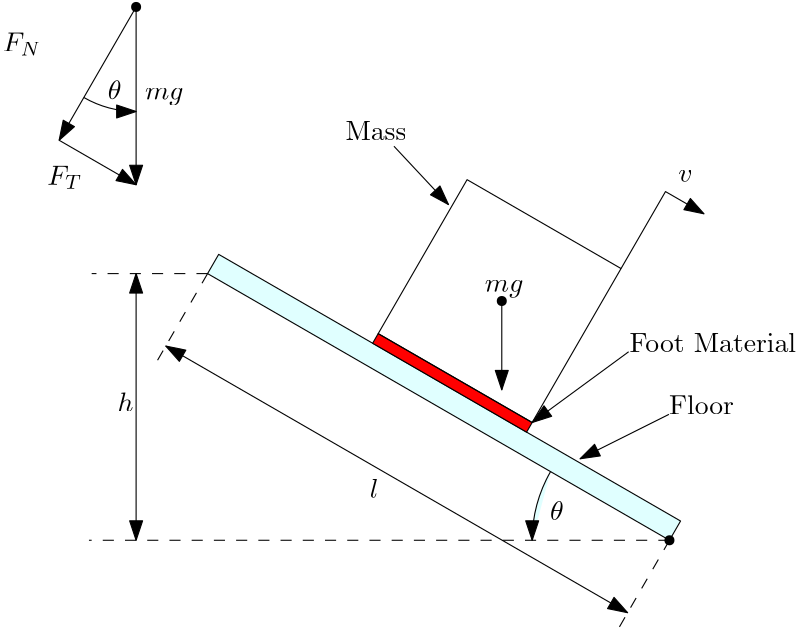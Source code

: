<?xml version="1.0"?>
<!DOCTYPE ipe SYSTEM "ipe.dtd">
<ipe version="70218" creator="Ipe 7.2.24">
<info created="D:20231206165035" modified="D:20231221203940"/>
<ipestyle name="basic">
<symbol name="arrow/arc(spx)">
<path stroke="sym-stroke" fill="sym-stroke" pen="sym-pen">
0 0 m
-1 0.333 l
-1 -0.333 l
h
</path>
</symbol>
<symbol name="arrow/farc(spx)">
<path stroke="sym-stroke" fill="white" pen="sym-pen">
0 0 m
-1 0.333 l
-1 -0.333 l
h
</path>
</symbol>
<symbol name="arrow/ptarc(spx)">
<path stroke="sym-stroke" fill="sym-stroke" pen="sym-pen">
0 0 m
-1 0.333 l
-0.8 0 l
-1 -0.333 l
h
</path>
</symbol>
<symbol name="arrow/fptarc(spx)">
<path stroke="sym-stroke" fill="white" pen="sym-pen">
0 0 m
-1 0.333 l
-0.8 0 l
-1 -0.333 l
h
</path>
</symbol>
<symbol name="mark/circle(sx)" transformations="translations">
<path fill="sym-stroke">
0.6 0 0 0.6 0 0 e
0.4 0 0 0.4 0 0 e
</path>
</symbol>
<symbol name="mark/disk(sx)" transformations="translations">
<path fill="sym-stroke">
0.6 0 0 0.6 0 0 e
</path>
</symbol>
<symbol name="mark/fdisk(sfx)" transformations="translations">
<group>
<path fill="sym-fill">
0.5 0 0 0.5 0 0 e
</path>
<path fill="sym-stroke" fillrule="eofill">
0.6 0 0 0.6 0 0 e
0.4 0 0 0.4 0 0 e
</path>
</group>
</symbol>
<symbol name="mark/box(sx)" transformations="translations">
<path fill="sym-stroke" fillrule="eofill">
-0.6 -0.6 m
0.6 -0.6 l
0.6 0.6 l
-0.6 0.6 l
h
-0.4 -0.4 m
0.4 -0.4 l
0.4 0.4 l
-0.4 0.4 l
h
</path>
</symbol>
<symbol name="mark/square(sx)" transformations="translations">
<path fill="sym-stroke">
-0.6 -0.6 m
0.6 -0.6 l
0.6 0.6 l
-0.6 0.6 l
h
</path>
</symbol>
<symbol name="mark/fsquare(sfx)" transformations="translations">
<group>
<path fill="sym-fill">
-0.5 -0.5 m
0.5 -0.5 l
0.5 0.5 l
-0.5 0.5 l
h
</path>
<path fill="sym-stroke" fillrule="eofill">
-0.6 -0.6 m
0.6 -0.6 l
0.6 0.6 l
-0.6 0.6 l
h
-0.4 -0.4 m
0.4 -0.4 l
0.4 0.4 l
-0.4 0.4 l
h
</path>
</group>
</symbol>
<symbol name="mark/cross(sx)" transformations="translations">
<group>
<path fill="sym-stroke">
-0.43 -0.57 m
0.57 0.43 l
0.43 0.57 l
-0.57 -0.43 l
h
</path>
<path fill="sym-stroke">
-0.43 0.57 m
0.57 -0.43 l
0.43 -0.57 l
-0.57 0.43 l
h
</path>
</group>
</symbol>
<symbol name="arrow/fnormal(spx)">
<path stroke="sym-stroke" fill="white" pen="sym-pen">
0 0 m
-1 0.333 l
-1 -0.333 l
h
</path>
</symbol>
<symbol name="arrow/pointed(spx)">
<path stroke="sym-stroke" fill="sym-stroke" pen="sym-pen">
0 0 m
-1 0.333 l
-0.8 0 l
-1 -0.333 l
h
</path>
</symbol>
<symbol name="arrow/fpointed(spx)">
<path stroke="sym-stroke" fill="white" pen="sym-pen">
0 0 m
-1 0.333 l
-0.8 0 l
-1 -0.333 l
h
</path>
</symbol>
<symbol name="arrow/linear(spx)">
<path stroke="sym-stroke" pen="sym-pen">
-1 0.333 m
0 0 l
-1 -0.333 l
</path>
</symbol>
<symbol name="arrow/fdouble(spx)">
<path stroke="sym-stroke" fill="white" pen="sym-pen">
0 0 m
-1 0.333 l
-1 -0.333 l
h
-1 0 m
-2 0.333 l
-2 -0.333 l
h
</path>
</symbol>
<symbol name="arrow/double(spx)">
<path stroke="sym-stroke" fill="sym-stroke" pen="sym-pen">
0 0 m
-1 0.333 l
-1 -0.333 l
h
-1 0 m
-2 0.333 l
-2 -0.333 l
h
</path>
</symbol>
<symbol name="arrow/mid-normal(spx)">
<path stroke="sym-stroke" fill="sym-stroke" pen="sym-pen">
0.5 0 m
-0.5 0.333 l
-0.5 -0.333 l
h
</path>
</symbol>
<symbol name="arrow/mid-fnormal(spx)">
<path stroke="sym-stroke" fill="white" pen="sym-pen">
0.5 0 m
-0.5 0.333 l
-0.5 -0.333 l
h
</path>
</symbol>
<symbol name="arrow/mid-pointed(spx)">
<path stroke="sym-stroke" fill="sym-stroke" pen="sym-pen">
0.5 0 m
-0.5 0.333 l
-0.3 0 l
-0.5 -0.333 l
h
</path>
</symbol>
<symbol name="arrow/mid-fpointed(spx)">
<path stroke="sym-stroke" fill="white" pen="sym-pen">
0.5 0 m
-0.5 0.333 l
-0.3 0 l
-0.5 -0.333 l
h
</path>
</symbol>
<symbol name="arrow/mid-double(spx)">
<path stroke="sym-stroke" fill="sym-stroke" pen="sym-pen">
1 0 m
0 0.333 l
0 -0.333 l
h
0 0 m
-1 0.333 l
-1 -0.333 l
h
</path>
</symbol>
<symbol name="arrow/mid-fdouble(spx)">
<path stroke="sym-stroke" fill="white" pen="sym-pen">
1 0 m
0 0.333 l
0 -0.333 l
h
0 0 m
-1 0.333 l
-1 -0.333 l
h
</path>
</symbol>
<anglesize name="22.5 deg" value="22.5"/>
<anglesize name="30 deg" value="30"/>
<anglesize name="45 deg" value="45"/>
<anglesize name="60 deg" value="60"/>
<anglesize name="90 deg" value="90"/>
<arrowsize name="large" value="10"/>
<arrowsize name="small" value="5"/>
<arrowsize name="tiny" value="3"/>
<color name="blue" value="0 0 1"/>
<color name="brown" value="0.647 0.165 0.165"/>
<color name="darkblue" value="0 0 0.545"/>
<color name="darkcyan" value="0 0.545 0.545"/>
<color name="darkgray" value="0.663"/>
<color name="darkgreen" value="0 0.392 0"/>
<color name="darkmagenta" value="0.545 0 0.545"/>
<color name="darkorange" value="1 0.549 0"/>
<color name="darkred" value="0.545 0 0"/>
<color name="gold" value="1 0.843 0"/>
<color name="gray" value="0.745"/>
<color name="green" value="0 1 0"/>
<color name="lightblue" value="0.678 0.847 0.902"/>
<color name="lightcyan" value="0.878 1 1"/>
<color name="lightgray" value="0.827"/>
<color name="lightgreen" value="0.565 0.933 0.565"/>
<color name="lightyellow" value="1 1 0.878"/>
<color name="navy" value="0 0 0.502"/>
<color name="orange" value="1 0.647 0"/>
<color name="pink" value="1 0.753 0.796"/>
<color name="purple" value="0.627 0.125 0.941"/>
<color name="red" value="1 0 0"/>
<color name="seagreen" value="0.18 0.545 0.341"/>
<color name="turquoise" value="0.251 0.878 0.816"/>
<color name="violet" value="0.933 0.51 0.933"/>
<color name="yellow" value="1 1 0"/>
<dashstyle name="dash dot dotted" value="[4 2 1 2 1 2] 0"/>
<dashstyle name="dash dotted" value="[4 2 1 2] 0"/>
<dashstyle name="dashed" value="[4] 0"/>
<dashstyle name="dotted" value="[1 3] 0"/>
<gridsize name="10 pts (~3.5 mm)" value="10"/>
<gridsize name="14 pts (~5 mm)" value="14"/>
<gridsize name="16 pts (~6 mm)" value="16"/>
<gridsize name="20 pts (~7 mm)" value="20"/>
<gridsize name="28 pts (~10 mm)" value="28"/>
<gridsize name="32 pts (~12 mm)" value="32"/>
<gridsize name="4 pts" value="4"/>
<gridsize name="56 pts (~20 mm)" value="56"/>
<gridsize name="8 pts (~3 mm)" value="8"/>
<opacity name="10%" value="0.1"/>
<opacity name="30%" value="0.3"/>
<opacity name="50%" value="0.5"/>
<opacity name="75%" value="0.75"/>
<pen name="fat" value="1.2"/>
<pen name="heavier" value="0.8"/>
<pen name="ultrafat" value="2"/>
<symbolsize name="large" value="5"/>
<symbolsize name="small" value="2"/>
<symbolsize name="tiny" value="1.1"/>
<textsize name="Huge" value="\Huge"/>
<textsize name="LARGE" value="\LARGE"/>
<textsize name="Large" value="\Large"/>
<textsize name="footnote" value="\footnotesize"/>
<textsize name="huge" value="\huge"/>
<textsize name="large" value="\large"/>
<textsize name="small" value="\small"/>
<textsize name="tiny" value="\tiny"/>
<textstyle name="center" begin="\begin{center}" end="\end{center}"/>
<textstyle name="item" begin="\begin{itemize}\item{}" end="\end{itemize}"/>
<textstyle name="itemize" begin="\begin{itemize}" end="\end{itemize}"/>
<tiling name="falling" angle="-60" step="4" width="1"/>
<tiling name="rising" angle="30" step="4" width="1"/>
</ipestyle>
<page>
<layer name="alpha"/>
<view layers="alpha" active="alpha"/>
<text layer="alpha" matrix="1 0 0 1 91.3431 -63.9402" transformations="translations" pos="304 784" stroke="black" type="label" width="21.973" height="6.808" depth="0" valign="baseline">Mass</text>
<text matrix="1 0 0 1 193.647 -108.242" transformations="translations" pos="304 752" stroke="black" type="label" width="59.942" height="6.918" depth="0" valign="baseline">Foot
Material</text>
<text matrix="1 0 0 1 191.821 -82.6655" transformations="translations" pos="320 704" stroke="black" type="label" width="23.412" height="6.918" depth="0" valign="baseline">Floor</text>
<path matrix="1 0 0 1 191.821 -82.6655" stroke="black" arrow="normal/normal">
320 704 m
288 688 l
</path>
<path matrix="1.08842 0 0 1 -45.273 0" stroke="black" dash="dashed">
512 576 m
320 576 l
</path>
<path matrix="1 0 0 1 -48 48" stroke="black" arrow="normal/normal" rarrow="normal/normal">
368 528 m
368 624 l
</path>
<text matrix="1 0 0 1 36.994 -8.6776" transformations="translations" pos="432 592" stroke="black" type="label" width="4.954" height="6.918" depth="0" valign="baseline" style="math">\theta
</text>
<text matrix="1 0 0 1 -38.7433 -1.59744" transformations="translations" pos="352 624" stroke="black" type="label" width="5.74" height="6.918" depth="0" valign="baseline" style="math">h</text>
<path matrix="1 0 0 1 -60.3585 22.1368" stroke="black" arrow="normal/normal">
512 640 m
512 608 l
</path>
<text matrix="1 0 0 1 -0.155534 -11.7715" transformations="translations" pos="445.704 677.208" stroke="black" type="label" width="13.857" height="4.297" depth="1.93" valign="baseline" style="math">mg</text>
<text matrix="1 0 0 1 -3.65372 -10.0477" transformations="translations" pos="518.779 715.116" stroke="black" type="label" width="5.187" height="4.289" depth="0" valign="baseline" style="math">v</text>
<path matrix="0.866025 -0.5 0.5 0.866025 -237.405 301.992" stroke="black" arrow="normal/normal">
448 688 m
448 720 l
464 720 l
</path>
<path matrix="0.866025 -0.5 0.5 0.866025 -161.128 50.1079" stroke="black" fill="lightcyan">
128 800 m
128 792 l
320 792 l
320 800 l
h
</path>
<path matrix="0.866025 -0.5 0.5 0.866025 -161.128 50.1079" stroke="black" fill="red">
192 804 m
192 800 l
256 800 l
256 804 l
h
</path>
<path matrix="0.866025 -0.5 0.5 0.866025 -111.128 136.71" stroke="black">
192 704 m
192 768 l
256 768 l
256 704 l
h
</path>
<path stroke="black" fill="lightcyan" arrow="normal/normal">
497.313 643.868 m
462.574 618.392 l
</path>
<path stroke="black" fill="lightcyan" arrow="normal/normal">
412.821 717.856 m
432.459 696.847 l
</path>
<path matrix="1 0 0 1 -15.0536 -26.0742" stroke="black" fill="lightcyan" arrow="normal/normal" rarrow="normal/normal">
512 576 m
345.723 672 l
</path>
<path matrix="0.960751 0 0 1 13.5693 0" stroke="black" fill="lightcyan" dash="dashed">
345.723 672 m
302.296 672 l
</path>
<text matrix="1 0 0 1 52.1434 -32.6538" transformations="translations" pos="352 624" stroke="black" type="label" width="3.169" height="6.918" depth="0" valign="baseline" style="math">l</text>
<path stroke="black" fill="lightcyan" arrow="normal/normal">
469.2 600.71 m
49.4209 0 0 49.4209 512 576 462.579 576 a
</path>
<path matrix="4.78431 0 0 4.78431 -1327.46 -2576.2" stroke="black" fill="lightcyan" dash="dashed">
349.723 678.928 m
345.723 672 l
</path>
<path matrix="4.78431 0 0 4.78431 -1161.18 -2672.2" stroke="black" fill="lightcyan" dash="dashed">
349.723 678.928 m
345.723 672 l
</path>
<use name="mark/disk(sx)" pos="512 576" size="normal" stroke="black"/>
<use name="mark/disk(sx)" pos="451.641 662.137" size="normal" stroke="black"/>
<use name="mark/disk(sx)" pos="320 768" size="normal" stroke="black"/>
<group matrix="1 0 0 1 256 64">
<path matrix="0.866025 -0.5 0.5 0.866025 -311.426 117.744" stroke="black" rarrow="normal/normal">
64 640 m
32 640 l
</path>
<path matrix="0.695623 0 0 0.695623 -8.23268 210.801" stroke="black" rarrow="normal/normal">
64 640 m
103.839 709.003 l
</path>
<path matrix="0.666667 0 0 0.666667 21.3333 213.333" stroke="black" rarrow="normal/normal">
64 640 m
64 736 l
</path>
</group>
<text matrix="1 0 0 1 243.212 62.6298" transformations="translations" pos="80 672" stroke="black" type="label" width="13.857" height="4.297" depth="1.93" valign="baseline" style="math">mg</text>
<text matrix="1 0 0 1 -122.173 142.814" transformations="translations" pos="432 592" stroke="black" type="label" width="4.954" height="6.918" depth="0" valign="baseline" style="math">\theta
</text>
<path matrix="1 0 0 1 256 64" stroke="black" arrow="normal/normal">
45.1803 671.403 m
37.6393 0 0 37.6393 64 704 64 666.361 a
</path>
<text matrix="1 0 0 1 -16 0" transformations="translations" pos="288 752" stroke="black" type="label" width="13.963" height="6.812" depth="1.49" valign="baseline" style="math">F_{N}</text>
<text matrix="1 0 0 1 0 -48" transformations="translations" pos="288 752" stroke="black" type="label" width="12.683" height="6.812" depth="1.49" valign="baseline" style="math">F_{T}</text>
</page>
</ipe>
